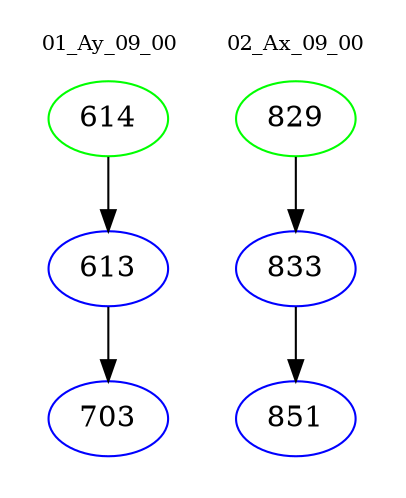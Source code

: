digraph{
subgraph cluster_0 {
color = white
label = "01_Ay_09_00";
fontsize=10;
T0_614 [label="614", color="green"]
T0_614 -> T0_613 [color="black"]
T0_613 [label="613", color="blue"]
T0_613 -> T0_703 [color="black"]
T0_703 [label="703", color="blue"]
}
subgraph cluster_1 {
color = white
label = "02_Ax_09_00";
fontsize=10;
T1_829 [label="829", color="green"]
T1_829 -> T1_833 [color="black"]
T1_833 [label="833", color="blue"]
T1_833 -> T1_851 [color="black"]
T1_851 [label="851", color="blue"]
}
}
